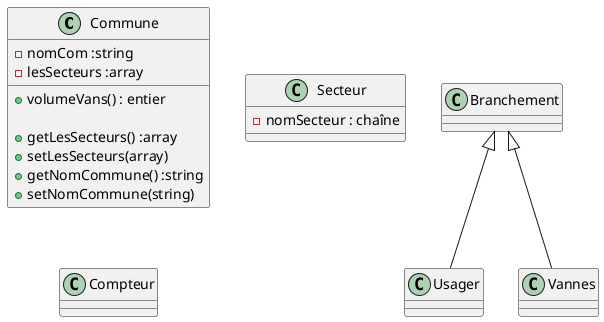 Exo1 / 
Construire le diagramme de class correspondant
@startuml dcu
class Commune{
	-nomCom :string
	-lesSecteurs :array
	+volumeVans() : entier

+getLesSecteurs() :array
+setLesSecteurs(array)
+getNomCommune() :string
+setNomCommune(string)
}

class Secteur{
-nomSecteur : chaîne

}
class Branchement{

}
class Usager extends Branchement{

}

class Vannes extends Branchement{

}
class Compteur{

}
@enduml


class secteur{
-laCommune: Commune
}
Class Commune
Privés

lesSecteurs : Collection de secteur
Public
commune(nomcom : chaîne
volumeVans() : entier
Classe secteur
Privé


lesBranchements : collection de branchement
Public
Secteur(nomSecteur: chaîne, 
laCommune : commune
getNomSecteur : chaîne
La Class Compteur
Privé
IndexAncien : Entier
indexNouveau: entier
Public
Fonction releve() : entier
Class Branchement
Privé
leCompteur : Compteur
Public
Conso() : entier

Class Usager héritent de branchement
Class Vanne hérite de branchement 
